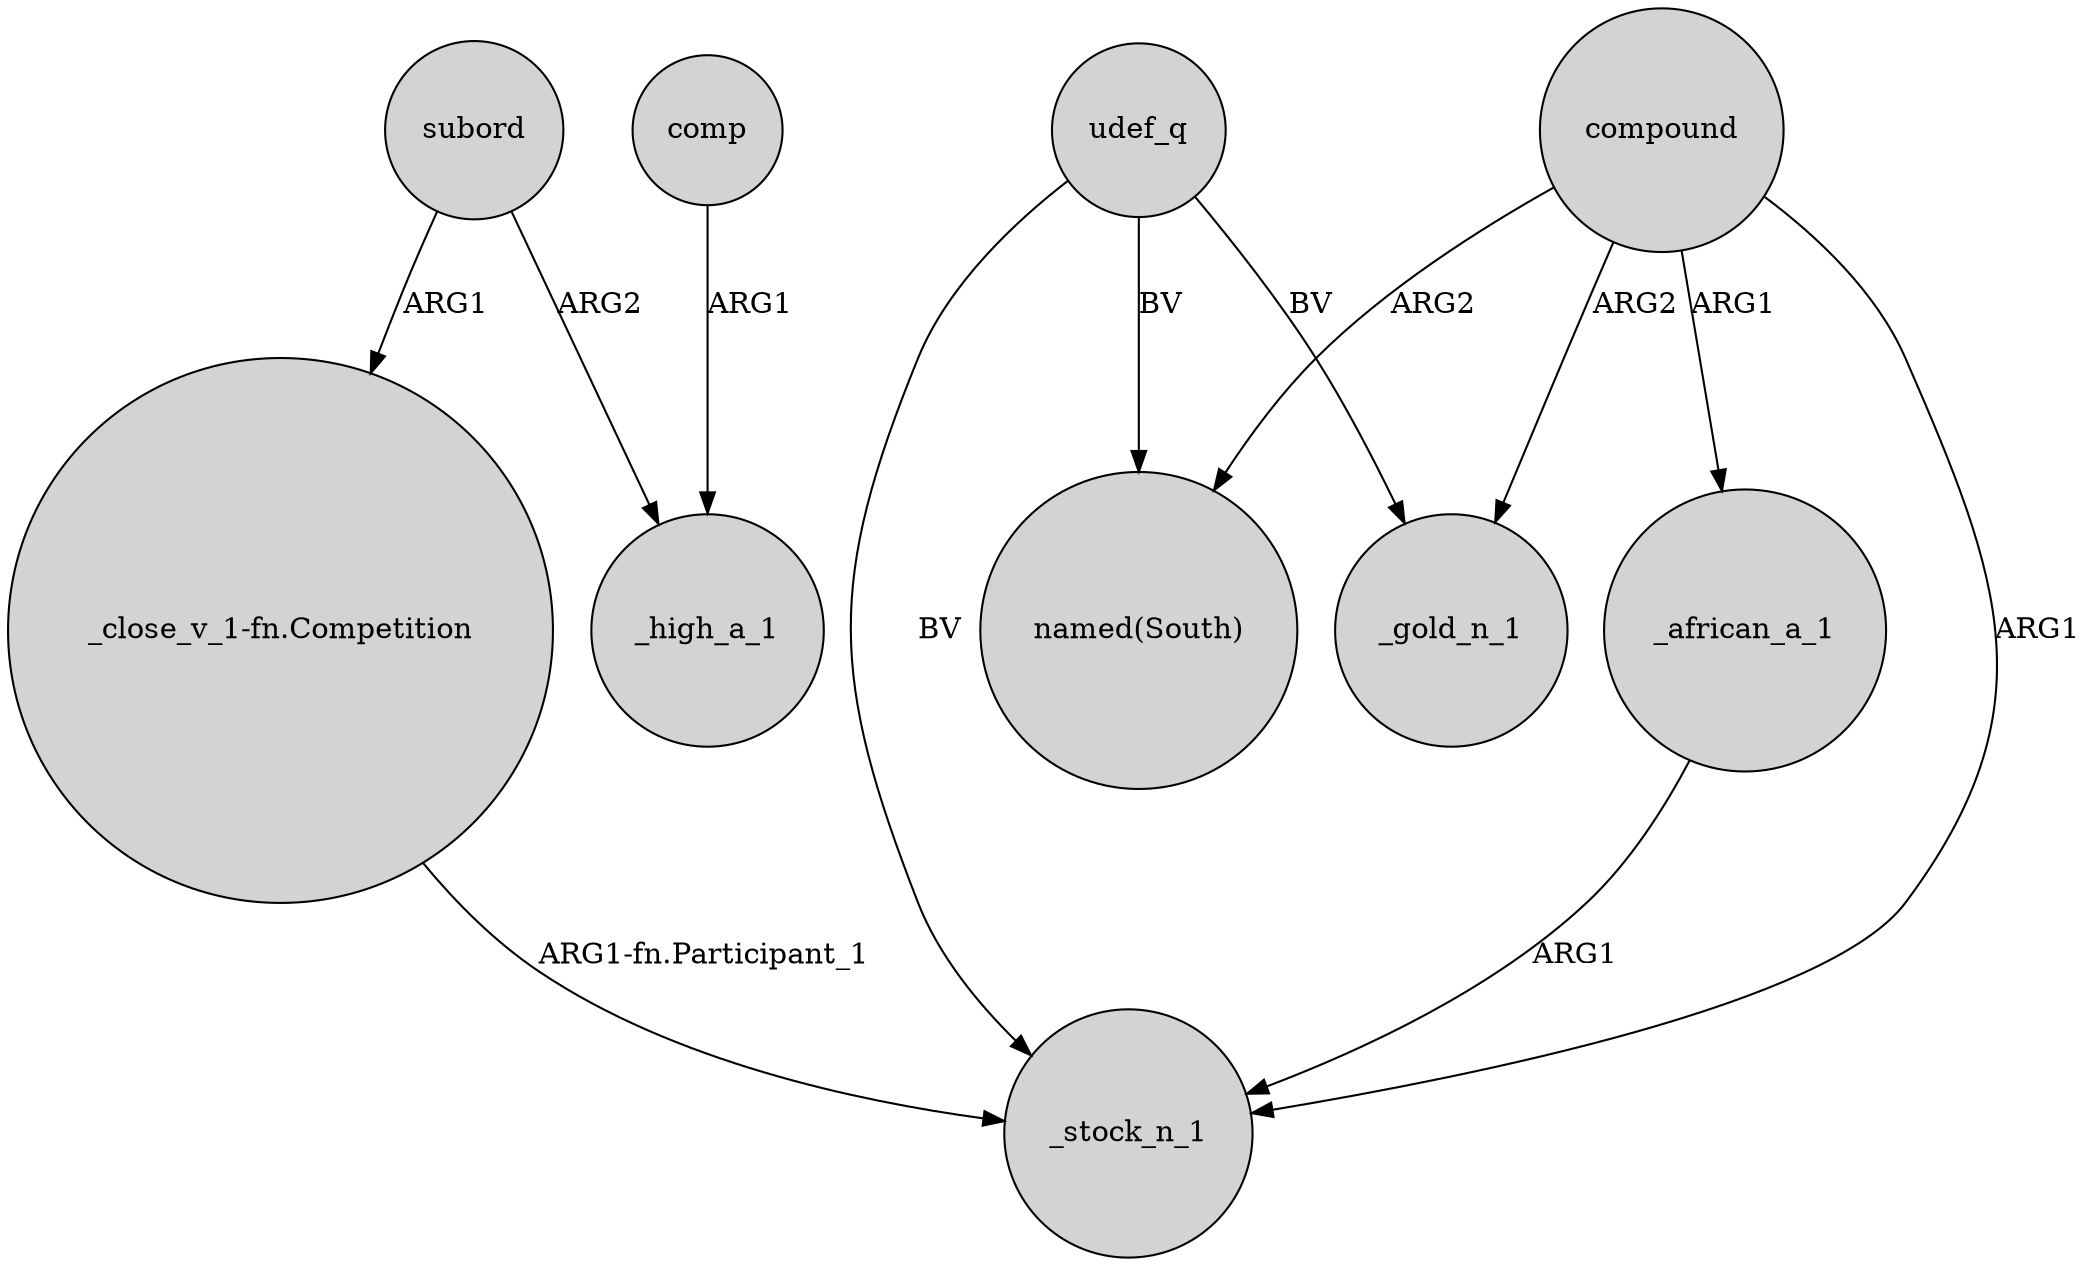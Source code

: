 digraph {
	node [shape=circle style=filled]
	subord -> "_close_v_1-fn.Competition" [label=ARG1]
	subord -> _high_a_1 [label=ARG2]
	udef_q -> "named(South)" [label=BV]
	comp -> _high_a_1 [label=ARG1]
	udef_q -> _gold_n_1 [label=BV]
	_african_a_1 -> _stock_n_1 [label=ARG1]
	compound -> "named(South)" [label=ARG2]
	compound -> _african_a_1 [label=ARG1]
	compound -> _stock_n_1 [label=ARG1]
	compound -> _gold_n_1 [label=ARG2]
	"_close_v_1-fn.Competition" -> _stock_n_1 [label="ARG1-fn.Participant_1"]
	udef_q -> _stock_n_1 [label=BV]
}
